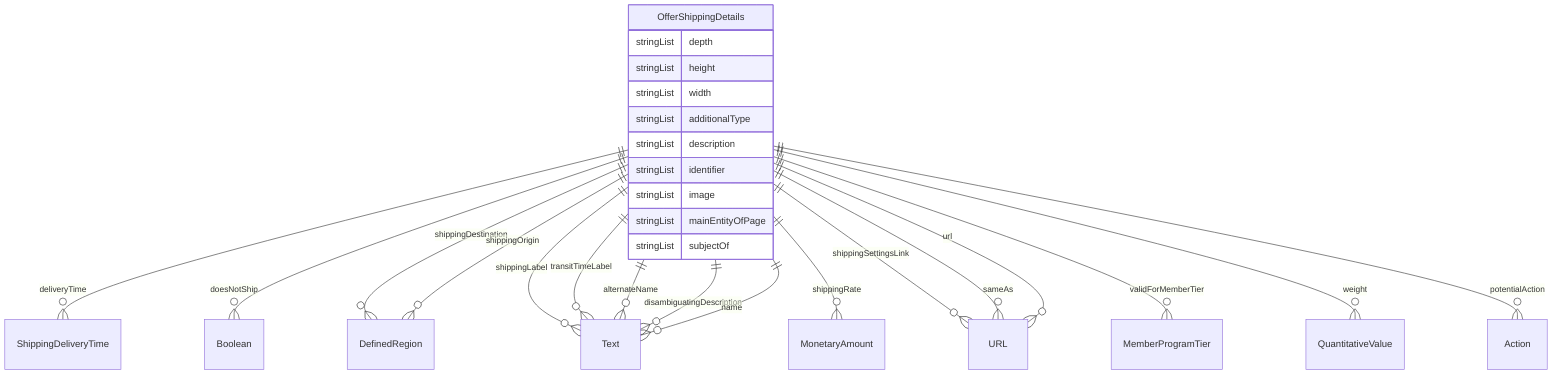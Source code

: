 erDiagram
OfferShippingDetails {
    stringList depth  
    stringList height  
    stringList width  
    stringList additionalType  
    stringList description  
    stringList identifier  
    stringList image  
    stringList mainEntityOfPage  
    stringList subjectOf  
}

OfferShippingDetails ||--}o ShippingDeliveryTime : "deliveryTime"
OfferShippingDetails ||--}o Boolean : "doesNotShip"
OfferShippingDetails ||--}o DefinedRegion : "shippingDestination"
OfferShippingDetails ||--}o Text : "shippingLabel"
OfferShippingDetails ||--}o DefinedRegion : "shippingOrigin"
OfferShippingDetails ||--}o MonetaryAmount : "shippingRate"
OfferShippingDetails ||--}o URL : "shippingSettingsLink"
OfferShippingDetails ||--}o Text : "transitTimeLabel"
OfferShippingDetails ||--}o MemberProgramTier : "validForMemberTier"
OfferShippingDetails ||--}o QuantitativeValue : "weight"
OfferShippingDetails ||--}o Text : "alternateName"
OfferShippingDetails ||--}o Text : "disambiguatingDescription"
OfferShippingDetails ||--}o Text : "name"
OfferShippingDetails ||--}o URL : "sameAs"
OfferShippingDetails ||--}o Action : "potentialAction"
OfferShippingDetails ||--}o URL : "url"